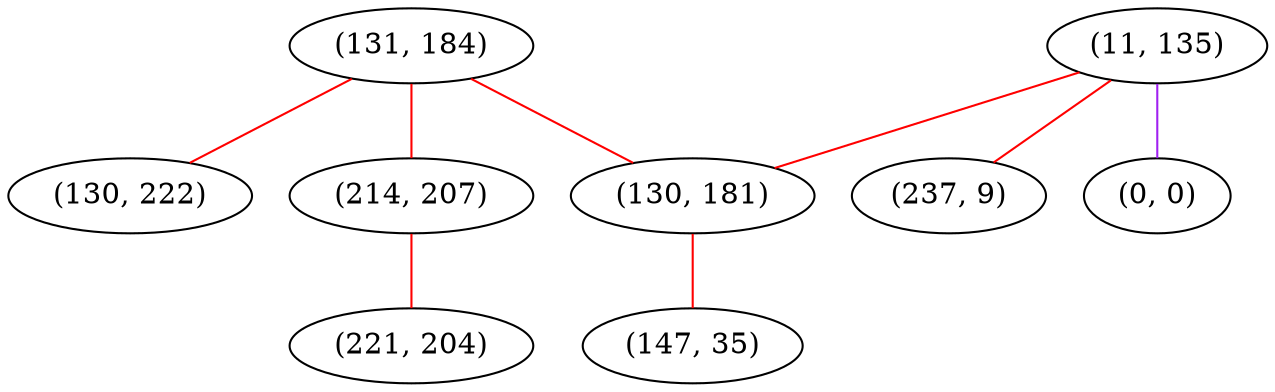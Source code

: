graph "" {
"(131, 184)";
"(11, 135)";
"(0, 0)";
"(130, 181)";
"(130, 222)";
"(214, 207)";
"(221, 204)";
"(147, 35)";
"(237, 9)";
"(131, 184)" -- "(130, 181)"  [color=red, key=0, weight=1];
"(131, 184)" -- "(130, 222)"  [color=red, key=0, weight=1];
"(131, 184)" -- "(214, 207)"  [color=red, key=0, weight=1];
"(11, 135)" -- "(237, 9)"  [color=red, key=0, weight=1];
"(11, 135)" -- "(130, 181)"  [color=red, key=0, weight=1];
"(11, 135)" -- "(0, 0)"  [color=purple, key=0, weight=4];
"(130, 181)" -- "(147, 35)"  [color=red, key=0, weight=1];
"(214, 207)" -- "(221, 204)"  [color=red, key=0, weight=1];
}
